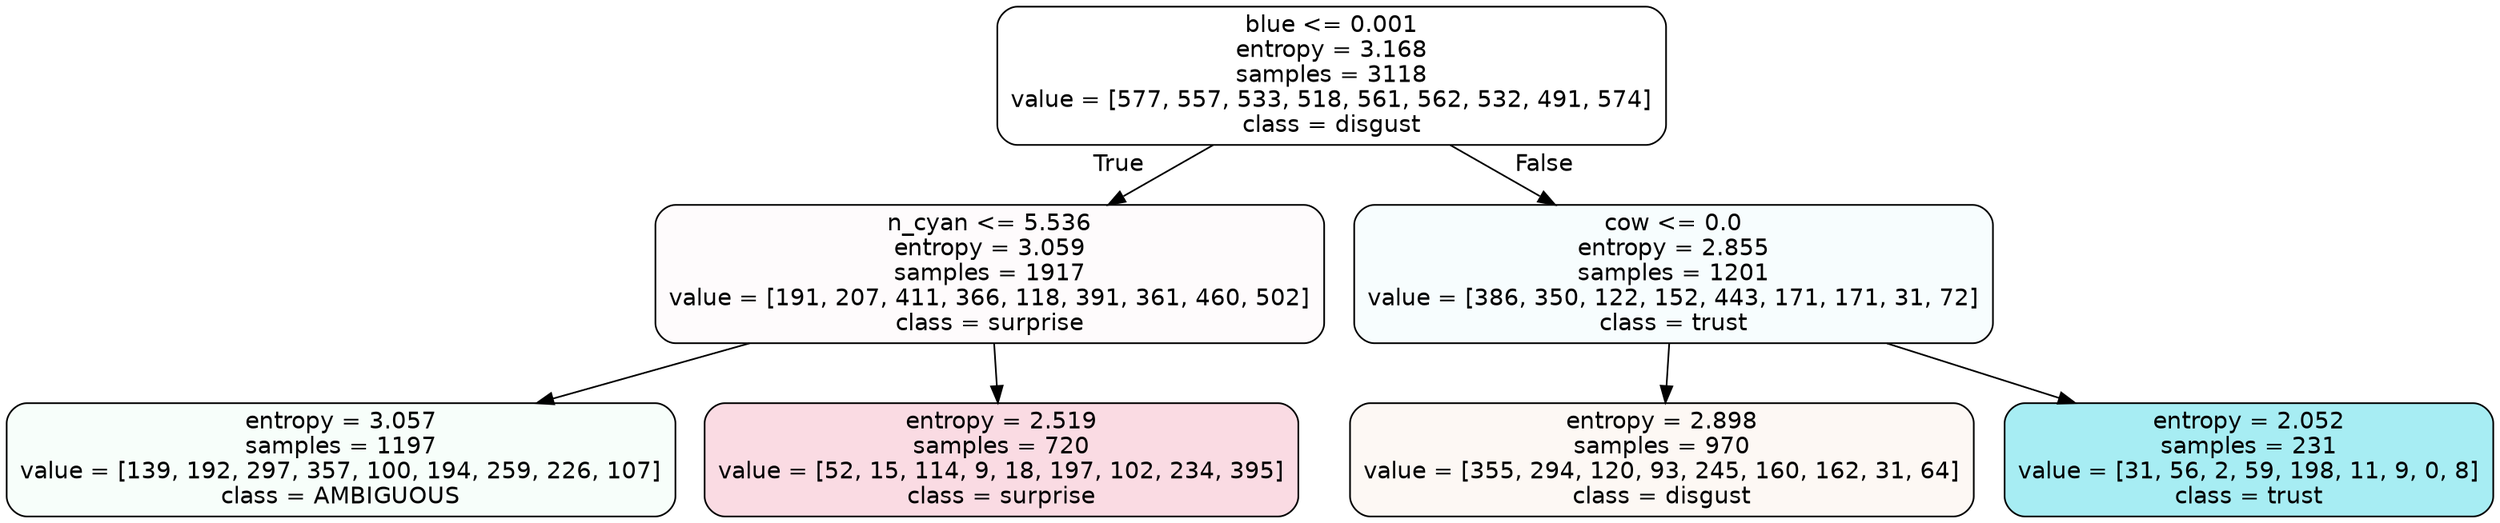digraph Tree {
node [shape=box, style="filled, rounded", color="black", fontname=helvetica] ;
edge [fontname=helvetica] ;
0 [label="blue <= 0.001\nentropy = 3.168\nsamples = 3118\nvalue = [577, 557, 533, 518, 561, 562, 532, 491, 574]\nclass = disgust", fillcolor="#e5813900"] ;
1 [label="n_cyan <= 5.536\nentropy = 3.059\nsamples = 1917\nvalue = [191, 207, 411, 366, 118, 391, 361, 460, 502]\nclass = surprise", fillcolor="#e5396404"] ;
0 -> 1 [labeldistance=2.5, labelangle=45, headlabel="True"] ;
2 [label="entropy = 3.057\nsamples = 1197\nvalue = [139, 192, 297, 357, 100, 194, 259, 226, 107]\nclass = AMBIGUOUS", fillcolor="#39e5810a"] ;
1 -> 2 ;
3 [label="entropy = 2.519\nsamples = 720\nvalue = [52, 15, 114, 9, 18, 197, 102, 234, 395]\nclass = surprise", fillcolor="#e539642e"] ;
1 -> 3 ;
4 [label="cow <= 0.0\nentropy = 2.855\nsamples = 1201\nvalue = [386, 350, 122, 152, 443, 171, 171, 31, 72]\nclass = trust", fillcolor="#39d7e50a"] ;
0 -> 4 [labeldistance=2.5, labelangle=-45, headlabel="False"] ;
5 [label="entropy = 2.898\nsamples = 970\nvalue = [355, 294, 120, 93, 245, 160, 162, 31, 64]\nclass = disgust", fillcolor="#e581390d"] ;
4 -> 5 ;
6 [label="entropy = 2.052\nsamples = 231\nvalue = [31, 56, 2, 59, 198, 11, 9, 0, 8]\nclass = trust", fillcolor="#39d7e571"] ;
4 -> 6 ;
}